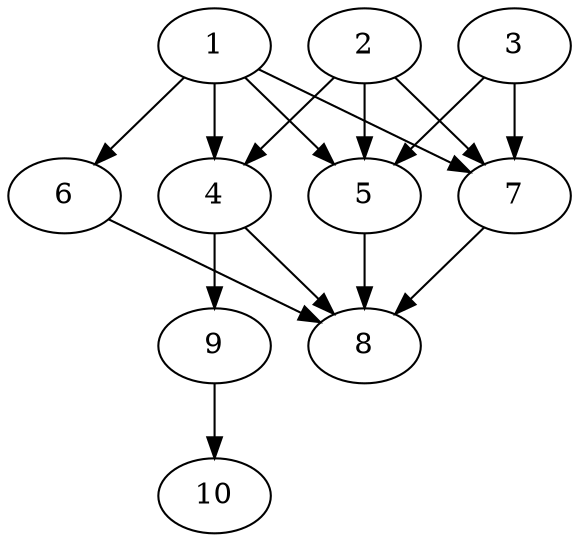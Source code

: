 // DAG automatically generated by daggen at Thu Oct  3 13:58:04 2019
// ./daggen --dot -n 10 --ccr 0.5 --fat 0.5 --regular 0.5 --density 0.9 --mindata 5242880 --maxdata 52428800 
digraph G {
  1 [size="22462464", alpha="0.20", expect_size="11231232"] 
  1 -> 4 [size ="11231232"]
  1 -> 5 [size ="11231232"]
  1 -> 6 [size ="11231232"]
  1 -> 7 [size ="11231232"]
  2 [size="31893504", alpha="0.01", expect_size="15946752"] 
  2 -> 4 [size ="15946752"]
  2 -> 5 [size ="15946752"]
  2 -> 7 [size ="15946752"]
  3 [size="21438464", alpha="0.07", expect_size="10719232"] 
  3 -> 5 [size ="10719232"]
  3 -> 7 [size ="10719232"]
  4 [size="81827840", alpha="0.13", expect_size="40913920"] 
  4 -> 8 [size ="40913920"]
  4 -> 9 [size ="40913920"]
  5 [size="77299712", alpha="0.04", expect_size="38649856"] 
  5 -> 8 [size ="38649856"]
  6 [size="59977728", alpha="0.11", expect_size="29988864"] 
  6 -> 8 [size ="29988864"]
  7 [size="96948224", alpha="0.19", expect_size="48474112"] 
  7 -> 8 [size ="48474112"]
  8 [size="12695552", alpha="0.13", expect_size="6347776"] 
  9 [size="66258944", alpha="0.04", expect_size="33129472"] 
  9 -> 10 [size ="33129472"]
  10 [size="31152128", alpha="0.09", expect_size="15576064"] 
}
